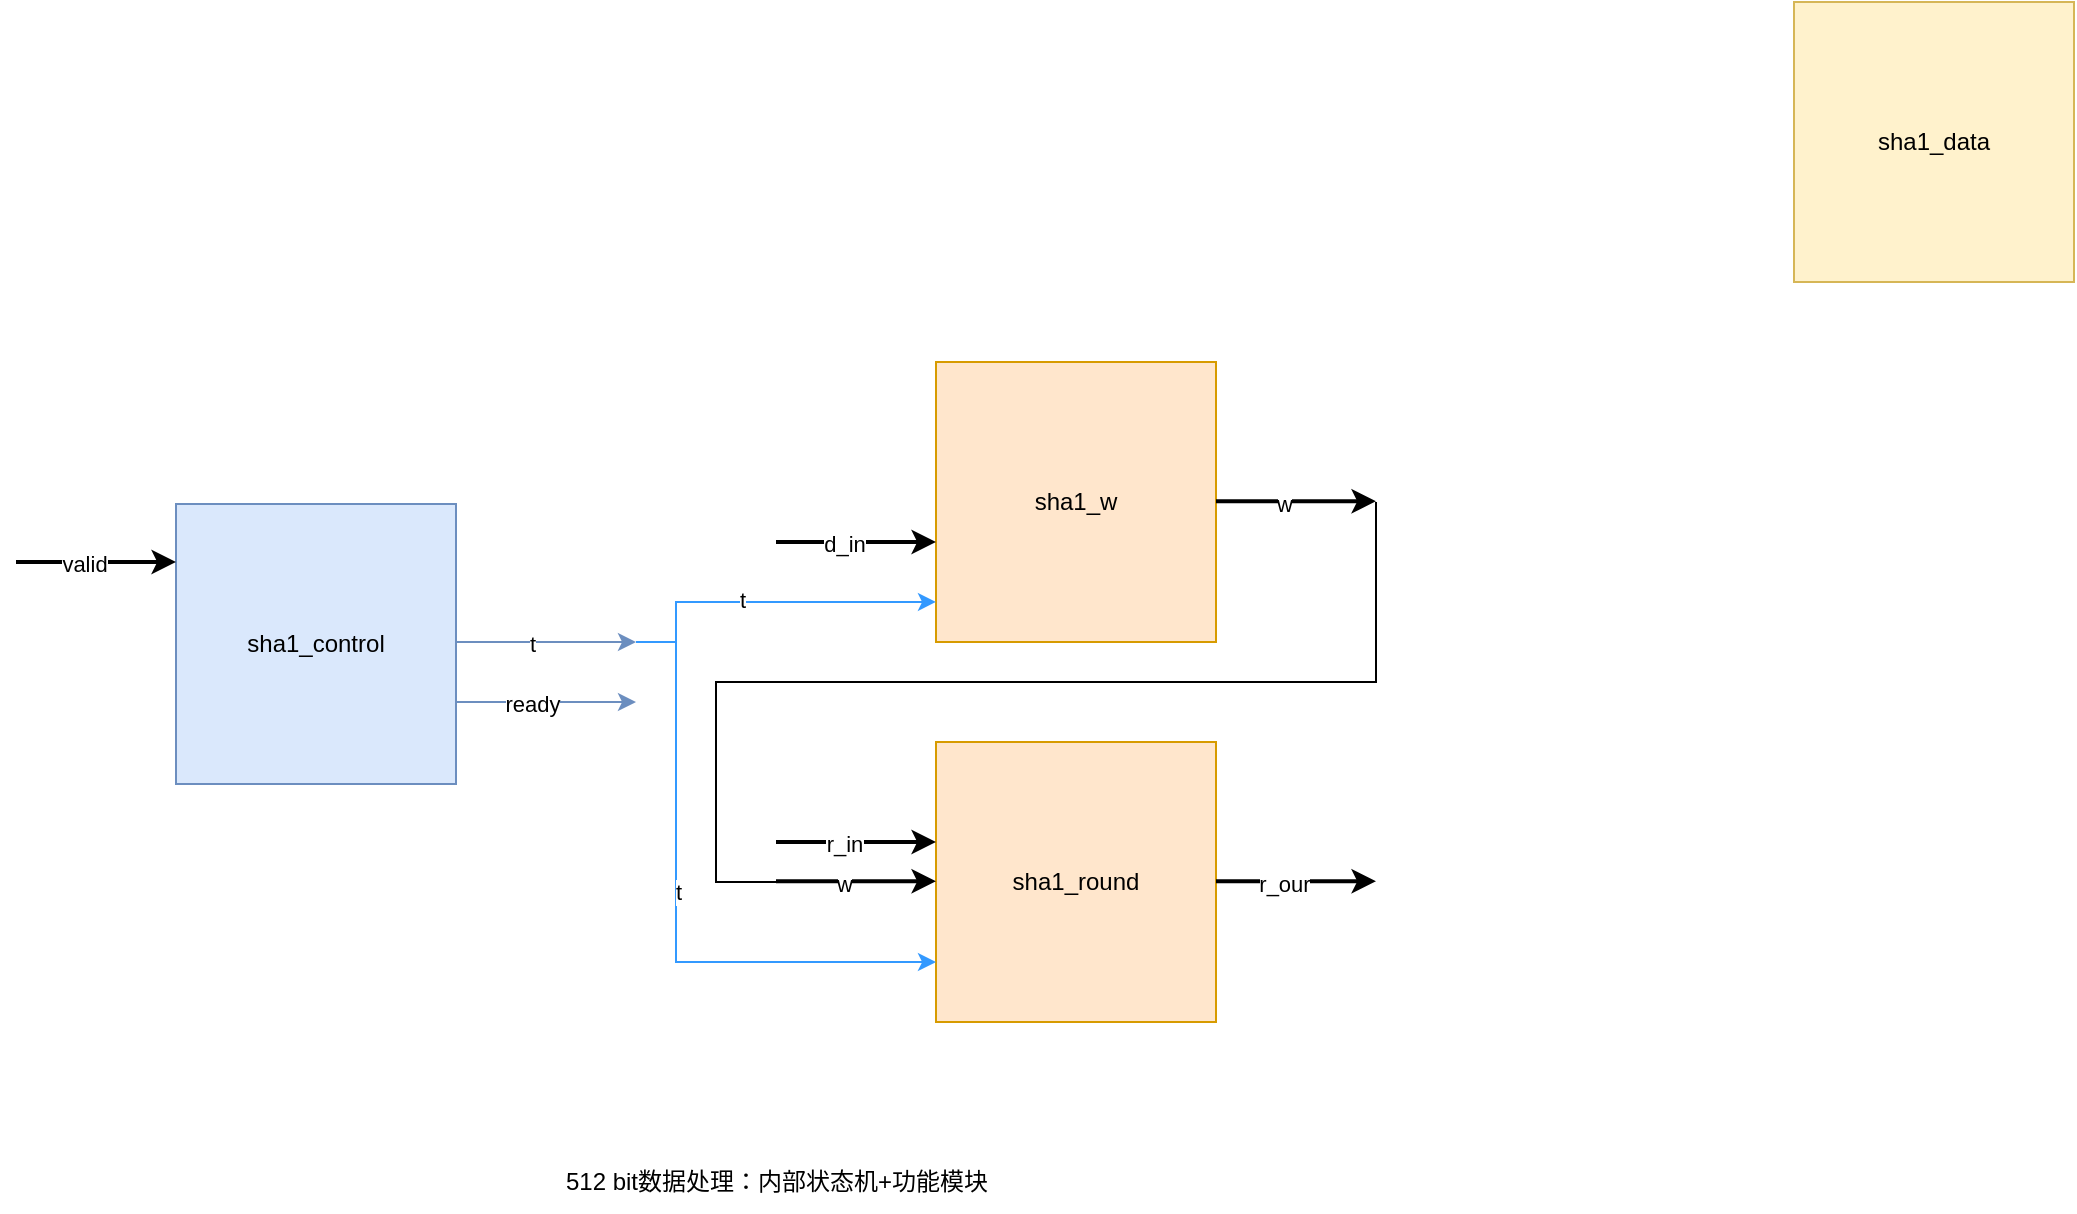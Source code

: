 <mxfile version="20.3.6" type="github">
  <diagram id="j_5iAUrazj12X7l9guB0" name="第 1 页">
    <mxGraphModel dx="1422" dy="785" grid="1" gridSize="10" guides="1" tooltips="1" connect="1" arrows="1" fold="1" page="1" pageScale="1" pageWidth="1169" pageHeight="827" math="0" shadow="0">
      <root>
        <mxCell id="0" />
        <mxCell id="1" parent="0" />
        <mxCell id="pdaWa0c2gKY5ocv-gkP8-1" value="sha1_w" style="whiteSpace=wrap;html=1;aspect=fixed;fillColor=#ffe6cc;strokeColor=#d79b00;" vertex="1" parent="1">
          <mxGeometry x="600" y="220" width="140" height="140" as="geometry" />
        </mxCell>
        <mxCell id="pdaWa0c2gKY5ocv-gkP8-5" value="" style="endArrow=classic;html=1;rounded=0;strokeWidth=2;" edge="1" parent="1">
          <mxGeometry width="50" height="50" relative="1" as="geometry">
            <mxPoint x="520" y="310" as="sourcePoint" />
            <mxPoint x="600.0" y="310" as="targetPoint" />
          </mxGeometry>
        </mxCell>
        <mxCell id="pdaWa0c2gKY5ocv-gkP8-9" value="d_in" style="edgeLabel;html=1;align=center;verticalAlign=middle;resizable=0;points=[];" vertex="1" connectable="0" parent="pdaWa0c2gKY5ocv-gkP8-5">
          <mxGeometry x="-0.151" y="-1" relative="1" as="geometry">
            <mxPoint as="offset" />
          </mxGeometry>
        </mxCell>
        <mxCell id="pdaWa0c2gKY5ocv-gkP8-6" value="" style="endArrow=classic;html=1;rounded=0;strokeWidth=1;strokeColor=#3399FF;entryX=0;entryY=0.857;entryDx=0;entryDy=0;entryPerimeter=0;" edge="1" parent="1" target="pdaWa0c2gKY5ocv-gkP8-1">
          <mxGeometry width="50" height="50" relative="1" as="geometry">
            <mxPoint x="450" y="360" as="sourcePoint" />
            <mxPoint x="590" y="340" as="targetPoint" />
            <Array as="points">
              <mxPoint x="470" y="360" />
              <mxPoint x="470" y="340" />
            </Array>
          </mxGeometry>
        </mxCell>
        <mxCell id="pdaWa0c2gKY5ocv-gkP8-13" value="t" style="edgeLabel;html=1;align=center;verticalAlign=middle;resizable=0;points=[];" vertex="1" connectable="0" parent="pdaWa0c2gKY5ocv-gkP8-6">
          <mxGeometry x="-0.139" y="1" relative="1" as="geometry">
            <mxPoint as="offset" />
          </mxGeometry>
        </mxCell>
        <mxCell id="pdaWa0c2gKY5ocv-gkP8-11" value="" style="endArrow=classic;html=1;rounded=0;strokeWidth=2;" edge="1" parent="1">
          <mxGeometry width="50" height="50" relative="1" as="geometry">
            <mxPoint x="740" y="289.66" as="sourcePoint" />
            <mxPoint x="820.0" y="289.66" as="targetPoint" />
          </mxGeometry>
        </mxCell>
        <mxCell id="pdaWa0c2gKY5ocv-gkP8-12" value="w" style="edgeLabel;html=1;align=center;verticalAlign=middle;resizable=0;points=[];" vertex="1" connectable="0" parent="pdaWa0c2gKY5ocv-gkP8-11">
          <mxGeometry x="-0.151" y="-1" relative="1" as="geometry">
            <mxPoint as="offset" />
          </mxGeometry>
        </mxCell>
        <mxCell id="pdaWa0c2gKY5ocv-gkP8-14" value="sha1_round" style="whiteSpace=wrap;html=1;aspect=fixed;fillColor=#ffe6cc;strokeColor=#d79b00;" vertex="1" parent="1">
          <mxGeometry x="600" y="410" width="140" height="140" as="geometry" />
        </mxCell>
        <mxCell id="pdaWa0c2gKY5ocv-gkP8-19" value="" style="endArrow=classic;html=1;rounded=0;strokeWidth=2;" edge="1" parent="1">
          <mxGeometry width="50" height="50" relative="1" as="geometry">
            <mxPoint x="520" y="460" as="sourcePoint" />
            <mxPoint x="600" y="460" as="targetPoint" />
          </mxGeometry>
        </mxCell>
        <mxCell id="pdaWa0c2gKY5ocv-gkP8-20" value="r_in" style="edgeLabel;html=1;align=center;verticalAlign=middle;resizable=0;points=[];" vertex="1" connectable="0" parent="pdaWa0c2gKY5ocv-gkP8-19">
          <mxGeometry x="-0.151" y="-1" relative="1" as="geometry">
            <mxPoint as="offset" />
          </mxGeometry>
        </mxCell>
        <mxCell id="pdaWa0c2gKY5ocv-gkP8-21" value="" style="endArrow=classic;html=1;rounded=0;strokeWidth=1;strokeColor=#3399FF;entryX=0;entryY=0.786;entryDx=0;entryDy=0;entryPerimeter=0;" edge="1" parent="1" target="pdaWa0c2gKY5ocv-gkP8-14">
          <mxGeometry width="50" height="50" relative="1" as="geometry">
            <mxPoint x="470" y="360" as="sourcePoint" />
            <mxPoint x="590" y="520" as="targetPoint" />
            <Array as="points">
              <mxPoint x="470" y="520" />
            </Array>
          </mxGeometry>
        </mxCell>
        <mxCell id="pdaWa0c2gKY5ocv-gkP8-22" value="t" style="edgeLabel;html=1;align=center;verticalAlign=middle;resizable=0;points=[];" vertex="1" connectable="0" parent="pdaWa0c2gKY5ocv-gkP8-21">
          <mxGeometry x="-0.139" y="1" relative="1" as="geometry">
            <mxPoint as="offset" />
          </mxGeometry>
        </mxCell>
        <mxCell id="pdaWa0c2gKY5ocv-gkP8-23" value="" style="endArrow=classic;html=1;rounded=0;strokeWidth=2;" edge="1" parent="1">
          <mxGeometry width="50" height="50" relative="1" as="geometry">
            <mxPoint x="740" y="479.66" as="sourcePoint" />
            <mxPoint x="820" y="479.66" as="targetPoint" />
          </mxGeometry>
        </mxCell>
        <mxCell id="pdaWa0c2gKY5ocv-gkP8-24" value="r_our" style="edgeLabel;html=1;align=center;verticalAlign=middle;resizable=0;points=[];" vertex="1" connectable="0" parent="pdaWa0c2gKY5ocv-gkP8-23">
          <mxGeometry x="-0.151" y="-1" relative="1" as="geometry">
            <mxPoint as="offset" />
          </mxGeometry>
        </mxCell>
        <mxCell id="pdaWa0c2gKY5ocv-gkP8-25" value="" style="endArrow=classic;html=1;rounded=0;strokeWidth=2;" edge="1" parent="1">
          <mxGeometry width="50" height="50" relative="1" as="geometry">
            <mxPoint x="520" y="479.66" as="sourcePoint" />
            <mxPoint x="600" y="479.66" as="targetPoint" />
          </mxGeometry>
        </mxCell>
        <mxCell id="pdaWa0c2gKY5ocv-gkP8-26" value="w" style="edgeLabel;html=1;align=center;verticalAlign=middle;resizable=0;points=[];" vertex="1" connectable="0" parent="pdaWa0c2gKY5ocv-gkP8-25">
          <mxGeometry x="-0.151" y="-1" relative="1" as="geometry">
            <mxPoint as="offset" />
          </mxGeometry>
        </mxCell>
        <mxCell id="pdaWa0c2gKY5ocv-gkP8-28" value="" style="endArrow=none;html=1;rounded=0;strokeColor=#000000;strokeWidth=1;" edge="1" parent="1">
          <mxGeometry width="50" height="50" relative="1" as="geometry">
            <mxPoint x="520" y="480" as="sourcePoint" />
            <mxPoint x="820" y="290" as="targetPoint" />
            <Array as="points">
              <mxPoint x="490" y="480" />
              <mxPoint x="490" y="380" />
              <mxPoint x="820" y="380" />
            </Array>
          </mxGeometry>
        </mxCell>
        <mxCell id="pdaWa0c2gKY5ocv-gkP8-29" value="sha1_control" style="whiteSpace=wrap;html=1;aspect=fixed;fillColor=#dae8fc;strokeColor=#6c8ebf;" vertex="1" parent="1">
          <mxGeometry x="220" y="291" width="140" height="140" as="geometry" />
        </mxCell>
        <mxCell id="pdaWa0c2gKY5ocv-gkP8-34" value="" style="endArrow=classic;html=1;rounded=0;strokeWidth=2;" edge="1" parent="1">
          <mxGeometry width="50" height="50" relative="1" as="geometry">
            <mxPoint x="140" y="320" as="sourcePoint" />
            <mxPoint x="220.0" y="320" as="targetPoint" />
          </mxGeometry>
        </mxCell>
        <mxCell id="pdaWa0c2gKY5ocv-gkP8-35" value="valid" style="edgeLabel;html=1;align=center;verticalAlign=middle;resizable=0;points=[];" vertex="1" connectable="0" parent="pdaWa0c2gKY5ocv-gkP8-34">
          <mxGeometry x="-0.151" y="-1" relative="1" as="geometry">
            <mxPoint as="offset" />
          </mxGeometry>
        </mxCell>
        <mxCell id="pdaWa0c2gKY5ocv-gkP8-38" value="" style="endArrow=classic;html=1;rounded=0;strokeWidth=1;fillColor=#dae8fc;strokeColor=#6c8ebf;exitX=1;exitY=0.493;exitDx=0;exitDy=0;exitPerimeter=0;" edge="1" parent="1" source="pdaWa0c2gKY5ocv-gkP8-29">
          <mxGeometry width="50" height="50" relative="1" as="geometry">
            <mxPoint x="370" y="360" as="sourcePoint" />
            <mxPoint x="450" y="360" as="targetPoint" />
          </mxGeometry>
        </mxCell>
        <mxCell id="pdaWa0c2gKY5ocv-gkP8-39" value="t" style="edgeLabel;html=1;align=center;verticalAlign=middle;resizable=0;points=[];" vertex="1" connectable="0" parent="pdaWa0c2gKY5ocv-gkP8-38">
          <mxGeometry x="-0.151" y="-1" relative="1" as="geometry">
            <mxPoint as="offset" />
          </mxGeometry>
        </mxCell>
        <mxCell id="pdaWa0c2gKY5ocv-gkP8-80" value="sha1_data" style="whiteSpace=wrap;html=1;aspect=fixed;fillColor=#fff2cc;strokeColor=#d6b656;" vertex="1" parent="1">
          <mxGeometry x="1029" y="40" width="140" height="140" as="geometry" />
        </mxCell>
        <mxCell id="pdaWa0c2gKY5ocv-gkP8-81" value="512 bit数据处理：内部状态机+功能模块" style="text;html=1;align=center;verticalAlign=middle;resizable=0;points=[];autosize=1;strokeColor=none;fillColor=none;" vertex="1" parent="1">
          <mxGeometry x="405" y="615" width="230" height="30" as="geometry" />
        </mxCell>
        <mxCell id="pdaWa0c2gKY5ocv-gkP8-82" value="" style="endArrow=classic;html=1;rounded=0;strokeWidth=1;fillColor=#dae8fc;strokeColor=#6c8ebf;exitX=1;exitY=0.707;exitDx=0;exitDy=0;exitPerimeter=0;" edge="1" parent="1" source="pdaWa0c2gKY5ocv-gkP8-29">
          <mxGeometry width="50" height="50" relative="1" as="geometry">
            <mxPoint x="370" y="390.02" as="sourcePoint" />
            <mxPoint x="450" y="390" as="targetPoint" />
          </mxGeometry>
        </mxCell>
        <mxCell id="pdaWa0c2gKY5ocv-gkP8-83" value="ready" style="edgeLabel;html=1;align=center;verticalAlign=middle;resizable=0;points=[];" vertex="1" connectable="0" parent="pdaWa0c2gKY5ocv-gkP8-82">
          <mxGeometry x="-0.151" y="-1" relative="1" as="geometry">
            <mxPoint as="offset" />
          </mxGeometry>
        </mxCell>
      </root>
    </mxGraphModel>
  </diagram>
</mxfile>

